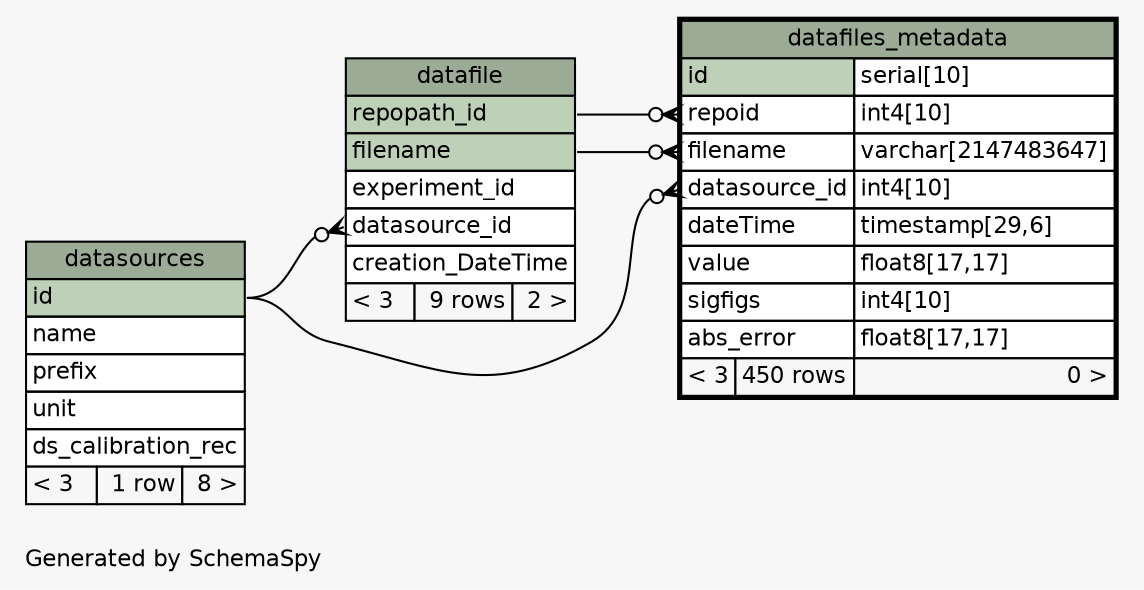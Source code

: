// dot 2.32.0 on Windows 7 6.1
// SchemaSpy rev 590
digraph "oneDegreeRelationshipsDiagram" {
  graph [
    rankdir="RL"
    bgcolor="#f7f7f7"
    label="\nGenerated by SchemaSpy"
    labeljust="l"
    nodesep="0.18"
    ranksep="0.46"
    fontname="Helvetica"
    fontsize="11"
  ];
  node [
    fontname="Helvetica"
    fontsize="11"
    shape="plaintext"
  ];
  edge [
    arrowsize="0.8"
  ];
  "datafile":"datasource_id":w -> "datasources":"id":e [arrowhead=none dir=back arrowtail=crowodot];
  "datafiles_metadata":"datasource_id":w -> "datasources":"id":e [arrowhead=none dir=back arrowtail=crowodot];
  "datafiles_metadata":"filename":w -> "datafile":"filename":e [arrowhead=none dir=back arrowtail=crowodot];
  "datafiles_metadata":"repoid":w -> "datafile":"repopath_id":e [arrowhead=none dir=back arrowtail=crowodot];
  "datafile" [
    label=<
    <TABLE BORDER="0" CELLBORDER="1" CELLSPACING="0" BGCOLOR="#ffffff">
      <TR><TD COLSPAN="3" BGCOLOR="#9bab96" ALIGN="CENTER">datafile</TD></TR>
      <TR><TD PORT="repopath_id" COLSPAN="3" BGCOLOR="#bed1b8" ALIGN="LEFT">repopath_id</TD></TR>
      <TR><TD PORT="filename" COLSPAN="3" BGCOLOR="#bed1b8" ALIGN="LEFT">filename</TD></TR>
      <TR><TD PORT="experiment_id" COLSPAN="3" ALIGN="LEFT">experiment_id</TD></TR>
      <TR><TD PORT="datasource_id" COLSPAN="3" ALIGN="LEFT">datasource_id</TD></TR>
      <TR><TD PORT="creation_DateTime" COLSPAN="3" ALIGN="LEFT">creation_DateTime</TD></TR>
      <TR><TD ALIGN="LEFT" BGCOLOR="#f7f7f7">&lt; 3</TD><TD ALIGN="RIGHT" BGCOLOR="#f7f7f7">9 rows</TD><TD ALIGN="RIGHT" BGCOLOR="#f7f7f7">2 &gt;</TD></TR>
    </TABLE>>
    URL="datafile.html"
    tooltip="datafile"
  ];
  "datafiles_metadata" [
    label=<
    <TABLE BORDER="2" CELLBORDER="1" CELLSPACING="0" BGCOLOR="#ffffff">
      <TR><TD COLSPAN="3" BGCOLOR="#9bab96" ALIGN="CENTER">datafiles_metadata</TD></TR>
      <TR><TD PORT="id" COLSPAN="2" BGCOLOR="#bed1b8" ALIGN="LEFT">id</TD><TD PORT="id.type" ALIGN="LEFT">serial[10]</TD></TR>
      <TR><TD PORT="repoid" COLSPAN="2" ALIGN="LEFT">repoid</TD><TD PORT="repoid.type" ALIGN="LEFT">int4[10]</TD></TR>
      <TR><TD PORT="filename" COLSPAN="2" ALIGN="LEFT">filename</TD><TD PORT="filename.type" ALIGN="LEFT">varchar[2147483647]</TD></TR>
      <TR><TD PORT="datasource_id" COLSPAN="2" ALIGN="LEFT">datasource_id</TD><TD PORT="datasource_id.type" ALIGN="LEFT">int4[10]</TD></TR>
      <TR><TD PORT="dateTime" COLSPAN="2" ALIGN="LEFT">dateTime</TD><TD PORT="dateTime.type" ALIGN="LEFT">timestamp[29,6]</TD></TR>
      <TR><TD PORT="value" COLSPAN="2" ALIGN="LEFT">value</TD><TD PORT="value.type" ALIGN="LEFT">float8[17,17]</TD></TR>
      <TR><TD PORT="sigfigs" COLSPAN="2" ALIGN="LEFT">sigfigs</TD><TD PORT="sigfigs.type" ALIGN="LEFT">int4[10]</TD></TR>
      <TR><TD PORT="abs_error" COLSPAN="2" ALIGN="LEFT">abs_error</TD><TD PORT="abs_error.type" ALIGN="LEFT">float8[17,17]</TD></TR>
      <TR><TD ALIGN="LEFT" BGCOLOR="#f7f7f7">&lt; 3</TD><TD ALIGN="RIGHT" BGCOLOR="#f7f7f7">450 rows</TD><TD ALIGN="RIGHT" BGCOLOR="#f7f7f7">0 &gt;</TD></TR>
    </TABLE>>
    URL="datafiles_metadata.html"
    tooltip="datafiles_metadata"
  ];
  "datasources" [
    label=<
    <TABLE BORDER="0" CELLBORDER="1" CELLSPACING="0" BGCOLOR="#ffffff">
      <TR><TD COLSPAN="3" BGCOLOR="#9bab96" ALIGN="CENTER">datasources</TD></TR>
      <TR><TD PORT="id" COLSPAN="3" BGCOLOR="#bed1b8" ALIGN="LEFT">id</TD></TR>
      <TR><TD PORT="name" COLSPAN="3" ALIGN="LEFT">name</TD></TR>
      <TR><TD PORT="prefix" COLSPAN="3" ALIGN="LEFT">prefix</TD></TR>
      <TR><TD PORT="unit" COLSPAN="3" ALIGN="LEFT">unit</TD></TR>
      <TR><TD PORT="ds_calibration_rec" COLSPAN="3" ALIGN="LEFT">ds_calibration_rec</TD></TR>
      <TR><TD ALIGN="LEFT" BGCOLOR="#f7f7f7">&lt; 3</TD><TD ALIGN="RIGHT" BGCOLOR="#f7f7f7">1 row</TD><TD ALIGN="RIGHT" BGCOLOR="#f7f7f7">8 &gt;</TD></TR>
    </TABLE>>
    URL="datasources.html"
    tooltip="datasources"
  ];
}
